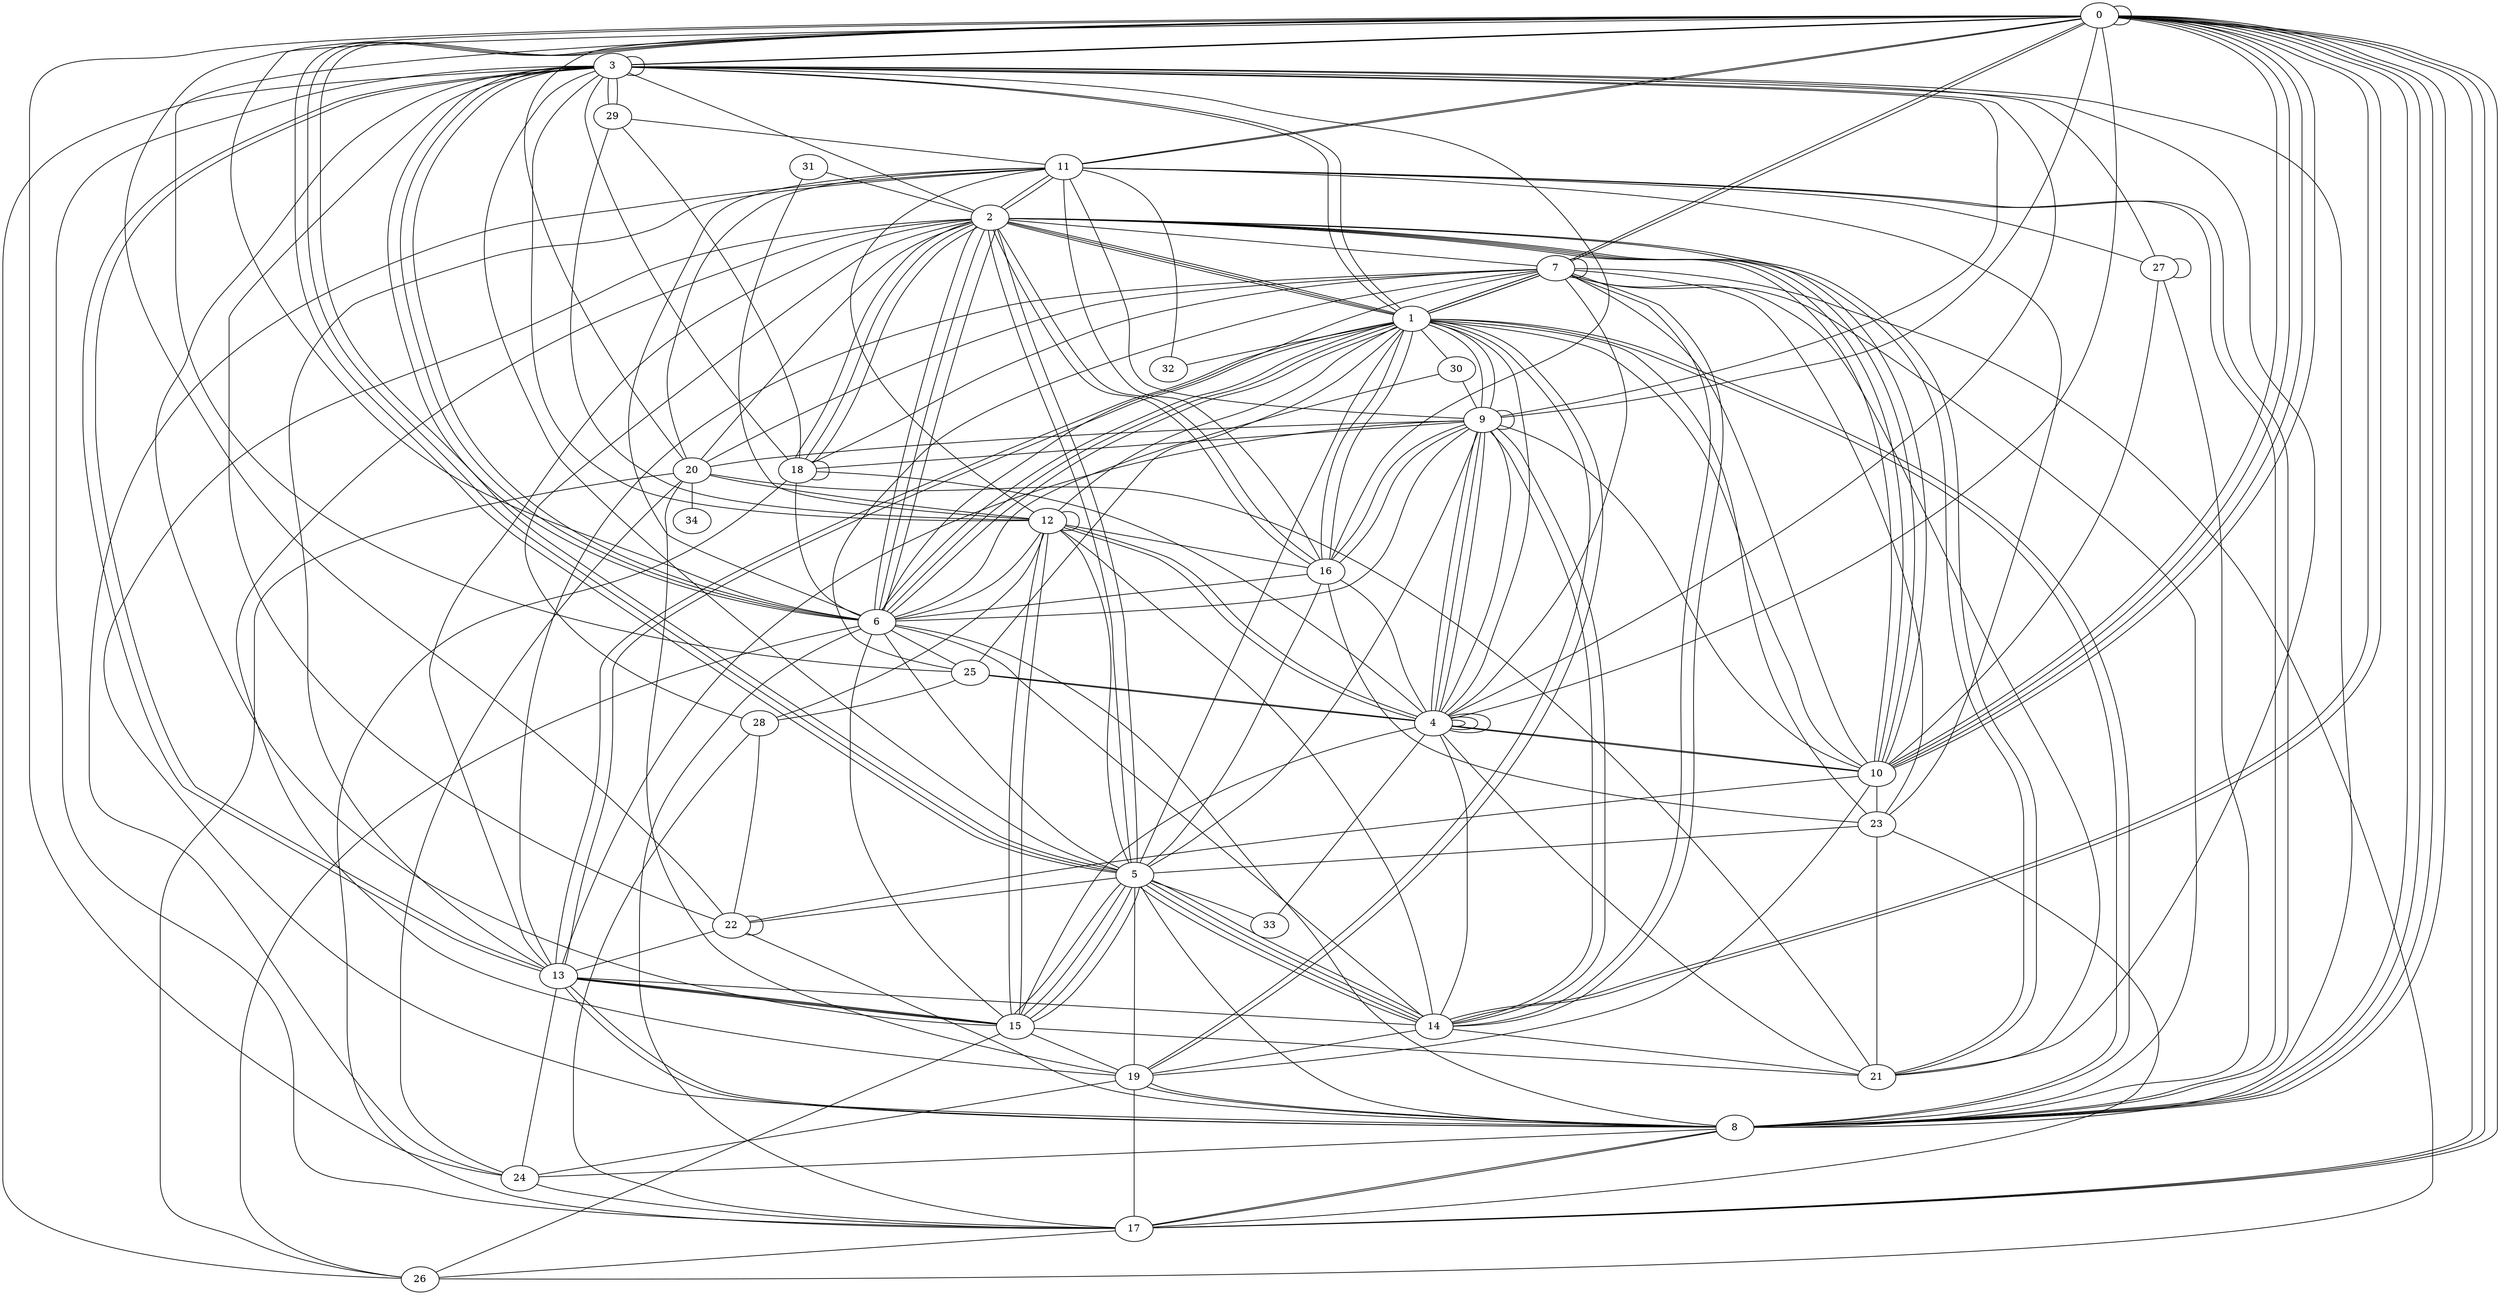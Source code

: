 graph G {
0;
1;
2;
3;
4;
5;
6;
7;
8;
9;
10;
11;
12;
13;
14;
15;
16;
17;
18;
19;
20;
21;
22;
23;
24;
25;
26;
27;
28;
29;
30;
31;
32;
33;
34;
3--29 ;
23--5 ;
9--20 ;
15--26 ;
0--14 ;
15--5 ;
6--7 ;
1--2 ;
24--11 ;
5--14 ;
16--6 ;
15--12 ;
5--33 ;
15--6 ;
7--20 ;
20--26 ;
7--1 ;
4--25 ;
7--0 ;
28--22 ;
2--10 ;
9--11 ;
2--11 ;
11--27 ;
17--0 ;
3--4 ;
3--2 ;
0--25 ;
13--1 ;
6--30 ;
2--16 ;
18--2 ;
14--5 ;
8--17 ;
21--23 ;
11--23 ;
10--2 ;
8--2 ;
2--20 ;
5--15 ;
1--16 ;
0--8 ;
20--24 ;
3--13 ;
4--12 ;
0--3 ;
7--7 ;
19--24 ;
3--8 ;
5--2 ;
4--0 ;
18--4 ;
2--21 ;
17--0 ;
5--15 ;
11--12 ;
6--25 ;
20--21 ;
31--12 ;
12--1 ;
7--14 ;
7--1 ;
4--4 ;
16--3 ;
6--2 ;
27--10 ;
6--9 ;
1--7 ;
22--0 ;
9--4 ;
10--23 ;
33--4 ;
4--9 ;
19--5 ;
0--20 ;
9--4 ;
16--9 ;
14--21 ;
1--13 ;
7--8 ;
0--14 ;
7--23 ;
29--11 ;
1--5 ;
8--5 ;
27--8 ;
19--8 ;
10--9 ;
11--6 ;
5--12 ;
5--14 ;
14--4 ;
8--0 ;
13--11 ;
21--4 ;
4--1 ;
8--19 ;
28--12 ;
5--3 ;
27--27 ;
11--0 ;
11--20 ;
22--13 ;
29--18 ;
13--7 ;
0--5 ;
1--10 ;
2--16 ;
11--8 ;
1--3 ;
0--24 ;
17--3 ;
6--3 ;
11--32 ;
14--5 ;
12--4 ;
16--11 ;
22--22 ;
10--0 ;
18--3 ;
2--21 ;
7--0 ;
25--28 ;
5--6 ;
10--19 ;
11--2 ;
13--15 ;
0--11 ;
20--12 ;
4--10 ;
2--7 ;
1--19 ;
6--8 ;
1--25 ;
8--0 ;
16--9 ;
17--6 ;
6--2 ;
4--7 ;
25--4 ;
3--15 ;
17--26 ;
8--24 ;
19--17 ;
6--1 ;
16--5 ;
7--1 ;
10--0 ;
2--28 ;
3--3 ;
13--8 ;
18--6 ;
15--12 ;
1--30 ;
15--13 ;
20--34 ;
0--10 ;
3--29 ;
18--18 ;
19--1 ;
8--13 ;
15--4 ;
5--2 ;
3--1 ;
10--22 ;
5--0 ;
9--13 ;
7--18 ;
4--4 ;
1--2 ;
9--3 ;
18--2 ;
4--4 ;
0--9 ;
1--8 ;
7--21 ;
6--1 ;
2--10 ;
22--8 ;
17--0 ;
18--17 ;
2--19 ;
15--21 ;
12--6 ;
12--12 ;
9--14 ;
8--17 ;
23--1 ;
12--16 ;
22--3 ;
1--9 ;
15--5 ;
14--19 ;
0--3 ;
13--24 ;
5--9 ;
19--20 ;
0--8 ;
23--16 ;
5--0 ;
14--12 ;
13--3 ;
1--16 ;
3--27 ;
9--1 ;
0--0 ;
14--7 ;
13--15 ;
4--10 ;
3--21 ;
28--17 ;
1--8 ;
25--7 ;
9--9 ;
15--19 ;
24--17 ;
0--6 ;
1--32 ;
12--29 ;
10--2 ;
3--0 ;
10--7 ;
30--9 ;
3--6 ;
13--2 ;
11--8 ;
1--2 ;
3--6 ;
1--6 ;
18--2 ;
9--18 ;
6--2 ;
17--23 ;
9--4 ;
3--12 ;
16--4 ;
31--2 ;
6--14 ;
14--9 ;
3--26 ;
0--10 ;
7--26 ;
5--22 ;
13--14 ;
6--26 ;
}
